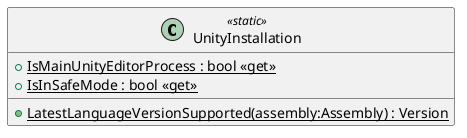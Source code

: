 @startuml
class UnityInstallation <<static>> {
    + {static} IsMainUnityEditorProcess : bool <<get>>
    + {static} IsInSafeMode : bool <<get>>
    + {static} LatestLanguageVersionSupported(assembly:Assembly) : Version
}
@enduml
